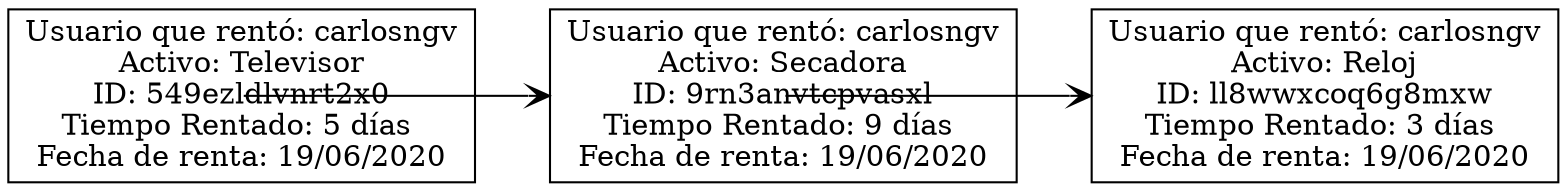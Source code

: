 digraph g{
rankdir=LR;
node [shape=record];
Televisor[label = "Usuario que rentó: carlosngv\nActivo: Televisor\nID: 549ezldlvnrt2x0\nTiempo Rentado: 5 días \nFecha de renta: 19/06/2020"];
Televisor->Secadora[arrowhead=vee, tailclip=false];
Secadora[label = "Usuario que rentó: carlosngv\nActivo: Secadora\nID: 9rn3anvtcpvasxl\nTiempo Rentado: 9 días \nFecha de renta: 19/06/2020"];
Secadora->Reloj[arrowhead=vee, tailclip=false];
Reloj[label = "Usuario que rentó: carlosngv\nActivo: Reloj\nID: ll8wwxcoq6g8mxw\nTiempo Rentado: 3 días \nFecha de renta: 19/06/2020"];
}
